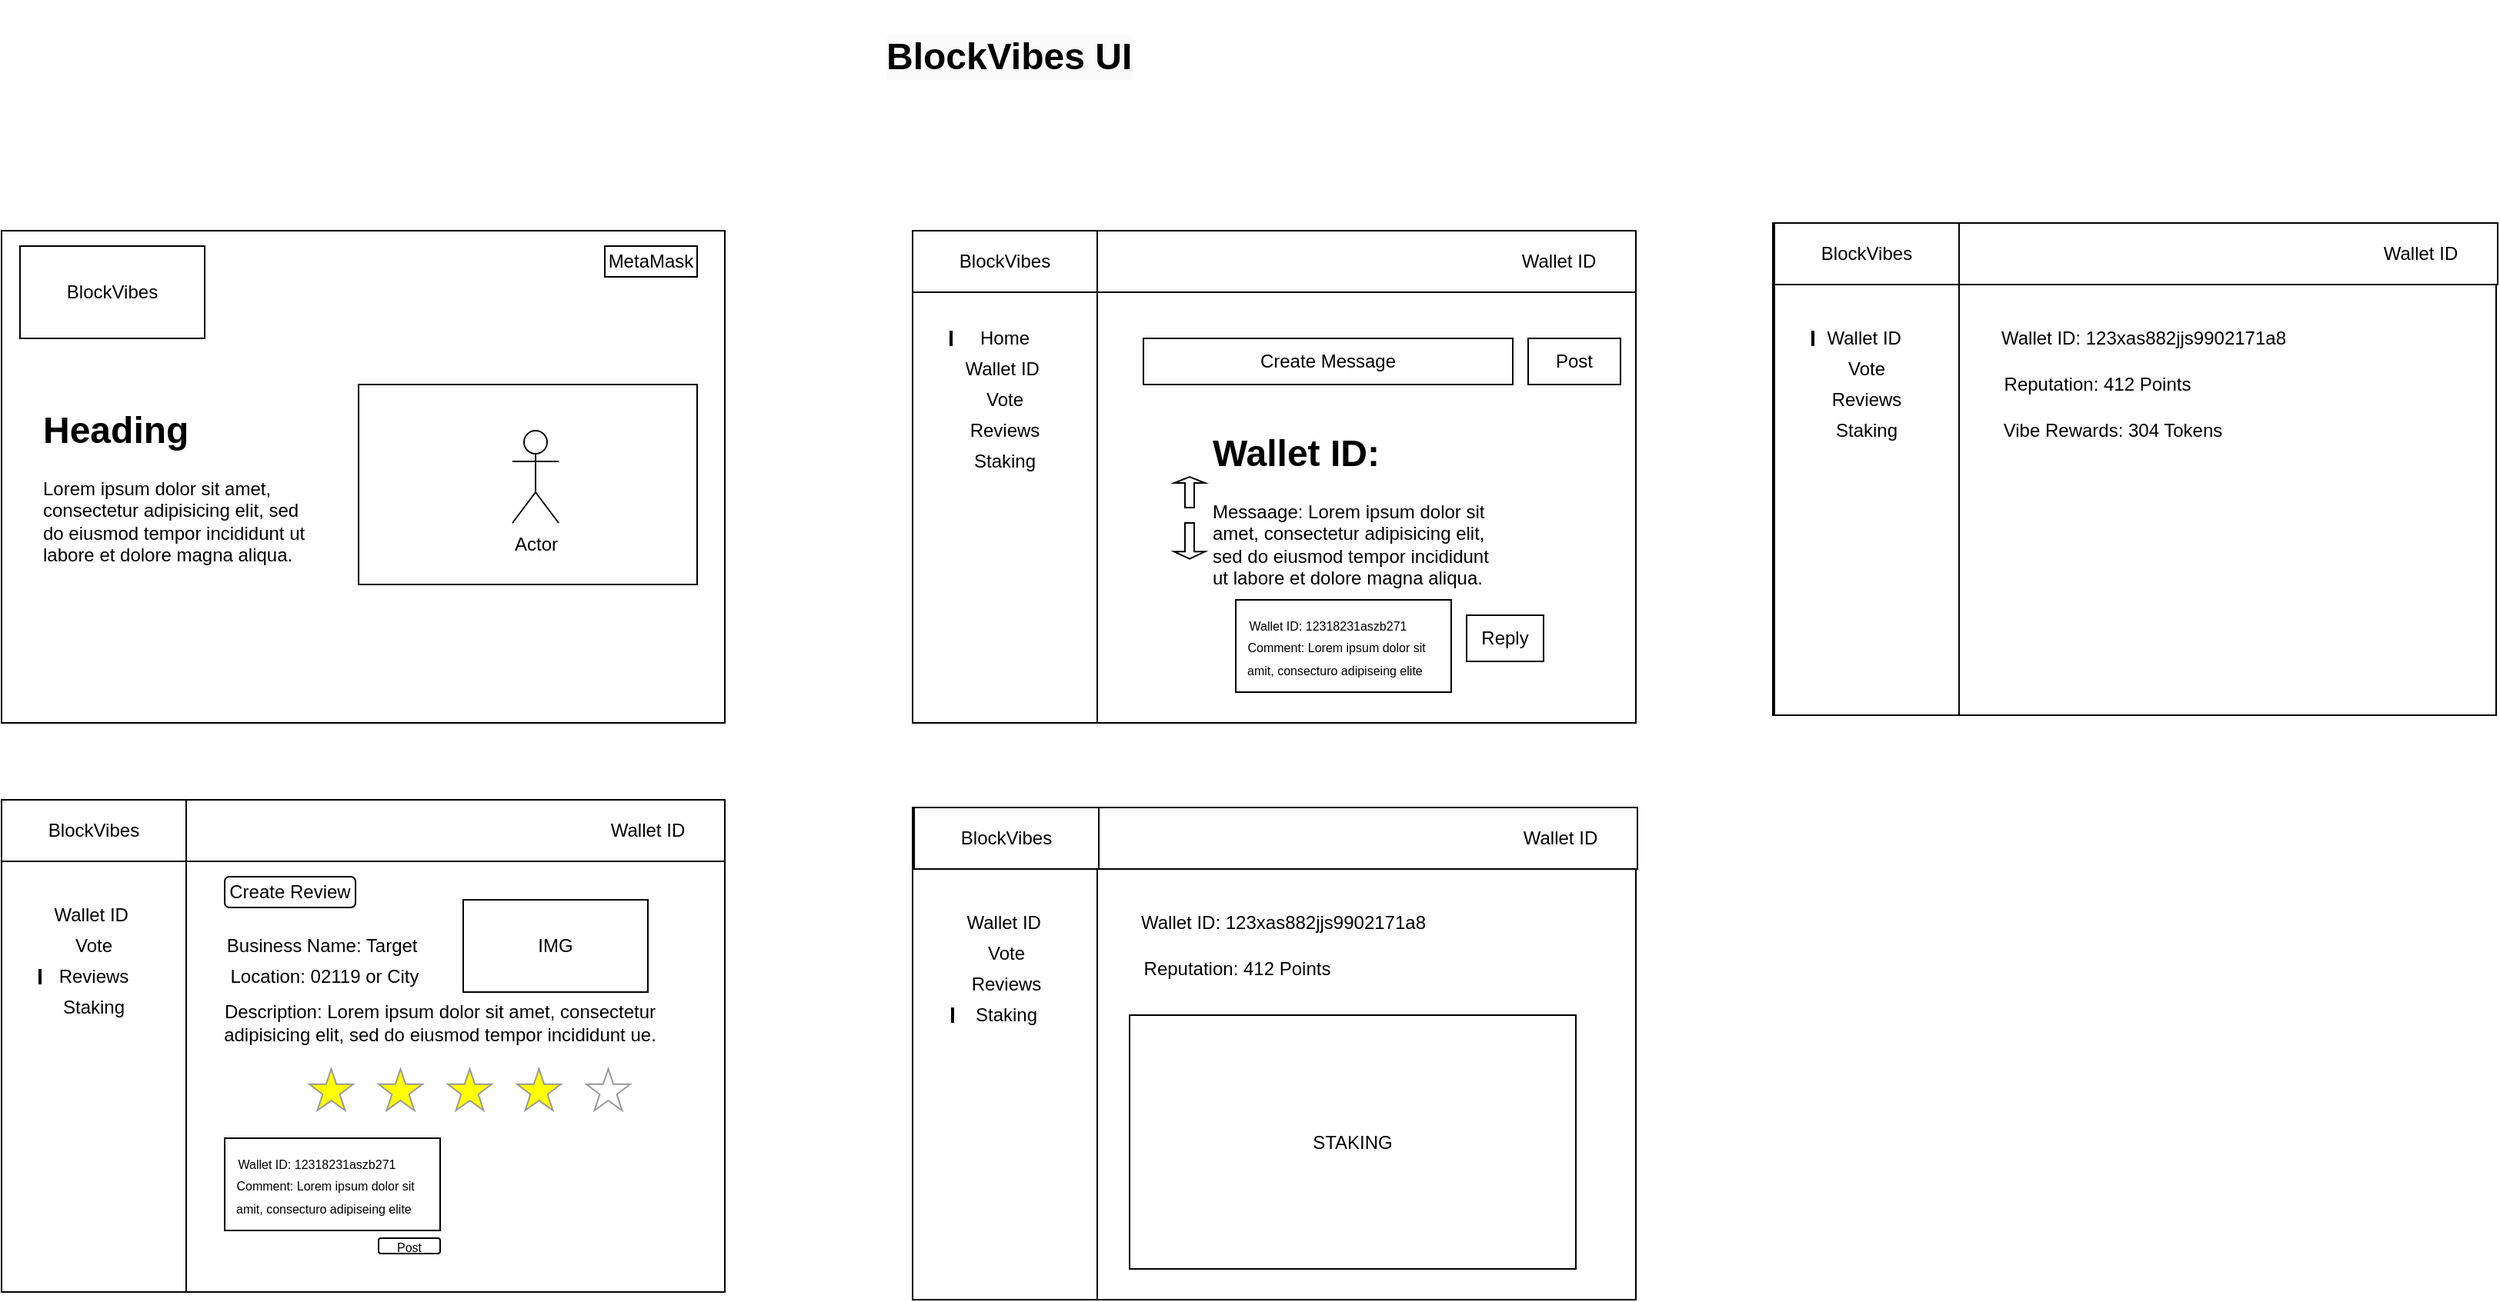 <mxfile version="21.1.2" type="google">
  <diagram name="Page-1" id="tSav91m4MJTH7kKK0nqZ">
    <mxGraphModel grid="1" page="1" gridSize="10" guides="1" tooltips="1" connect="1" arrows="1" fold="1" pageScale="1" pageWidth="1100" pageHeight="850" math="0" shadow="0">
      <root>
        <mxCell id="0" />
        <mxCell id="1" parent="0" />
        <mxCell id="YKNYpxlZxqa2K7t5RhnF-1" value="" style="rounded=0;whiteSpace=wrap;html=1;" vertex="1" parent="1">
          <mxGeometry x="28" y="130" width="470" height="320" as="geometry" />
        </mxCell>
        <mxCell id="YKNYpxlZxqa2K7t5RhnF-2" value="BlockVibes" style="rounded=0;whiteSpace=wrap;html=1;" vertex="1" parent="1">
          <mxGeometry x="40" y="140" width="120" height="60" as="geometry" />
        </mxCell>
        <mxCell id="YKNYpxlZxqa2K7t5RhnF-3" value="MetaMask" style="rounded=0;whiteSpace=wrap;html=1;" vertex="1" parent="1">
          <mxGeometry x="420" y="140" width="60" height="20" as="geometry" />
        </mxCell>
        <mxCell id="YKNYpxlZxqa2K7t5RhnF-4" value="" style="rounded=0;whiteSpace=wrap;html=1;" vertex="1" parent="1">
          <mxGeometry x="260" y="230" width="220" height="130" as="geometry" />
        </mxCell>
        <mxCell id="YKNYpxlZxqa2K7t5RhnF-5" value="&lt;h1&gt;Heading&lt;/h1&gt;&lt;p&gt;Lorem ipsum dolor sit amet, consectetur adipisicing elit, sed do eiusmod tempor incididunt ut labore et dolore magna aliqua.&lt;/p&gt;" style="text;html=1;strokeColor=none;fillColor=none;spacing=5;spacingTop=-20;whiteSpace=wrap;overflow=hidden;rounded=0;" vertex="1" parent="1">
          <mxGeometry x="50" y="240" width="190" height="120" as="geometry" />
        </mxCell>
        <mxCell id="YKNYpxlZxqa2K7t5RhnF-6" value="Actor" style="shape=umlActor;verticalLabelPosition=bottom;verticalAlign=top;html=1;outlineConnect=0;" vertex="1" parent="1">
          <mxGeometry x="360" y="260" width="30" height="60" as="geometry" />
        </mxCell>
        <mxCell id="YKNYpxlZxqa2K7t5RhnF-7" value="" style="rounded=0;whiteSpace=wrap;html=1;" vertex="1" parent="1">
          <mxGeometry x="620" y="130" width="470" height="320" as="geometry" />
        </mxCell>
        <mxCell id="YKNYpxlZxqa2K7t5RhnF-8" value="" style="rounded=0;whiteSpace=wrap;html=1;" vertex="1" parent="1">
          <mxGeometry x="620" y="170" width="120" height="280" as="geometry" />
        </mxCell>
        <mxCell id="YKNYpxlZxqa2K7t5RhnF-9" value="BlockVibes" style="rounded=0;whiteSpace=wrap;html=1;" vertex="1" parent="1">
          <mxGeometry x="620" y="130" width="120" height="40" as="geometry" />
        </mxCell>
        <mxCell id="YKNYpxlZxqa2K7t5RhnF-11" value="Vote" style="text;html=1;strokeColor=none;fillColor=none;align=center;verticalAlign=middle;whiteSpace=wrap;rounded=0;" vertex="1" parent="1">
          <mxGeometry x="650" y="225" width="60" height="30" as="geometry" />
        </mxCell>
        <mxCell id="YKNYpxlZxqa2K7t5RhnF-12" value="Reviews" style="text;html=1;strokeColor=none;fillColor=none;align=center;verticalAlign=middle;whiteSpace=wrap;rounded=0;" vertex="1" parent="1">
          <mxGeometry x="650" y="245" width="60" height="30" as="geometry" />
        </mxCell>
        <mxCell id="YKNYpxlZxqa2K7t5RhnF-13" value="" style="rounded=0;whiteSpace=wrap;html=1;" vertex="1" parent="1">
          <mxGeometry x="740" y="130" width="350" height="40" as="geometry" />
        </mxCell>
        <mxCell id="YKNYpxlZxqa2K7t5RhnF-14" value="Wallet ID" style="text;html=1;strokeColor=none;fillColor=none;align=center;verticalAlign=middle;whiteSpace=wrap;rounded=0;" vertex="1" parent="1">
          <mxGeometry x="1000" y="135" width="80" height="30" as="geometry" />
        </mxCell>
        <mxCell id="YKNYpxlZxqa2K7t5RhnF-15" value="Create Message" style="rounded=0;whiteSpace=wrap;html=1;" vertex="1" parent="1">
          <mxGeometry x="770" y="200" width="240" height="30" as="geometry" />
        </mxCell>
        <mxCell id="YKNYpxlZxqa2K7t5RhnF-17" value="Post" style="rounded=0;whiteSpace=wrap;html=1;" vertex="1" parent="1">
          <mxGeometry x="1020" y="200" width="60" height="30" as="geometry" />
        </mxCell>
        <mxCell id="YKNYpxlZxqa2K7t5RhnF-18" value="&lt;h1&gt;Wallet ID:&lt;/h1&gt;&lt;p&gt;Messaage: Lorem ipsum dolor sit amet, consectetur adipisicing elit, sed do eiusmod tempor incididunt ut labore et dolore magna aliqua.&lt;/p&gt;" style="text;html=1;strokeColor=none;fillColor=none;spacing=5;spacingTop=-20;whiteSpace=wrap;overflow=hidden;rounded=0;" vertex="1" parent="1">
          <mxGeometry x="810" y="255" width="190" height="120" as="geometry" />
        </mxCell>
        <mxCell id="YKNYpxlZxqa2K7t5RhnF-19" value="" style="shape=singleArrow;direction=north;whiteSpace=wrap;html=1;" vertex="1" parent="1">
          <mxGeometry x="790" y="290" width="20" height="20" as="geometry" />
        </mxCell>
        <mxCell id="YKNYpxlZxqa2K7t5RhnF-24" value="" style="shape=singleArrow;direction=south;whiteSpace=wrap;html=1;" vertex="1" parent="1">
          <mxGeometry x="790" y="320" width="20" height="23.33" as="geometry" />
        </mxCell>
        <mxCell id="YKNYpxlZxqa2K7t5RhnF-25" value="" style="rounded=0;whiteSpace=wrap;html=1;" vertex="1" parent="1">
          <mxGeometry x="830" y="370" width="140" height="60" as="geometry" />
        </mxCell>
        <mxCell id="YKNYpxlZxqa2K7t5RhnF-29" value="Reply" style="rounded=0;whiteSpace=wrap;html=1;" vertex="1" parent="1">
          <mxGeometry x="980" y="380" width="50" height="30" as="geometry" />
        </mxCell>
        <mxCell id="YKNYpxlZxqa2K7t5RhnF-30" value="Wallet ID&amp;nbsp;" style="text;html=1;strokeColor=none;fillColor=none;align=center;verticalAlign=middle;whiteSpace=wrap;rounded=0;" vertex="1" parent="1">
          <mxGeometry x="650" y="205" width="60" height="30" as="geometry" />
        </mxCell>
        <mxCell id="YKNYpxlZxqa2K7t5RhnF-31" value="" style="rounded=0;whiteSpace=wrap;html=1;" vertex="1" parent="1">
          <mxGeometry x="1179" y="125" width="470" height="320" as="geometry" />
        </mxCell>
        <mxCell id="YKNYpxlZxqa2K7t5RhnF-32" value="" style="rounded=0;whiteSpace=wrap;html=1;" vertex="1" parent="1">
          <mxGeometry x="1180" y="165" width="120" height="280" as="geometry" />
        </mxCell>
        <mxCell id="YKNYpxlZxqa2K7t5RhnF-33" value="BlockVibes" style="rounded=0;whiteSpace=wrap;html=1;" vertex="1" parent="1">
          <mxGeometry x="1180" y="125" width="120" height="40" as="geometry" />
        </mxCell>
        <mxCell id="YKNYpxlZxqa2K7t5RhnF-34" value="Vote" style="text;html=1;strokeColor=none;fillColor=none;align=center;verticalAlign=middle;whiteSpace=wrap;rounded=0;" vertex="1" parent="1">
          <mxGeometry x="1210" y="205" width="60" height="30" as="geometry" />
        </mxCell>
        <mxCell id="YKNYpxlZxqa2K7t5RhnF-35" value="Reviews" style="text;html=1;strokeColor=none;fillColor=none;align=center;verticalAlign=middle;whiteSpace=wrap;rounded=0;" vertex="1" parent="1">
          <mxGeometry x="1210" y="225" width="60" height="30" as="geometry" />
        </mxCell>
        <mxCell id="YKNYpxlZxqa2K7t5RhnF-36" value="" style="rounded=0;whiteSpace=wrap;html=1;" vertex="1" parent="1">
          <mxGeometry x="1300" y="125" width="350" height="40" as="geometry" />
        </mxCell>
        <mxCell id="YKNYpxlZxqa2K7t5RhnF-37" value="Wallet ID" style="text;html=1;strokeColor=none;fillColor=none;align=center;verticalAlign=middle;whiteSpace=wrap;rounded=0;" vertex="1" parent="1">
          <mxGeometry x="1560" y="130" width="80" height="30" as="geometry" />
        </mxCell>
        <mxCell id="YKNYpxlZxqa2K7t5RhnF-46" value="Wallet ID&amp;nbsp;" style="text;html=1;strokeColor=none;fillColor=none;align=center;verticalAlign=middle;whiteSpace=wrap;rounded=0;" vertex="1" parent="1">
          <mxGeometry x="1210" y="185" width="60" height="30" as="geometry" />
        </mxCell>
        <mxCell id="YKNYpxlZxqa2K7t5RhnF-47" value="Wallet ID: 123xas882jjs9902171a8" style="text;html=1;strokeColor=none;fillColor=none;align=center;verticalAlign=middle;whiteSpace=wrap;rounded=0;" vertex="1" parent="1">
          <mxGeometry x="1320" y="185" width="200" height="30" as="geometry" />
        </mxCell>
        <mxCell id="YKNYpxlZxqa2K7t5RhnF-48" value="Reputation: 412 Points" style="text;html=1;strokeColor=none;fillColor=none;align=center;verticalAlign=middle;whiteSpace=wrap;rounded=0;" vertex="1" parent="1">
          <mxGeometry x="1290" y="215" width="200" height="30" as="geometry" />
        </mxCell>
        <mxCell id="YKNYpxlZxqa2K7t5RhnF-49" value="" style="rounded=0;whiteSpace=wrap;html=1;" vertex="1" parent="1">
          <mxGeometry x="28" y="500" width="470" height="320" as="geometry" />
        </mxCell>
        <mxCell id="YKNYpxlZxqa2K7t5RhnF-50" value="" style="rounded=0;whiteSpace=wrap;html=1;" vertex="1" parent="1">
          <mxGeometry x="28" y="540" width="120" height="280" as="geometry" />
        </mxCell>
        <mxCell id="YKNYpxlZxqa2K7t5RhnF-51" value="BlockVibes" style="rounded=0;whiteSpace=wrap;html=1;" vertex="1" parent="1">
          <mxGeometry x="28" y="500" width="120" height="40" as="geometry" />
        </mxCell>
        <mxCell id="YKNYpxlZxqa2K7t5RhnF-52" value="Vote" style="text;html=1;strokeColor=none;fillColor=none;align=center;verticalAlign=middle;whiteSpace=wrap;rounded=0;" vertex="1" parent="1">
          <mxGeometry x="58" y="580" width="60" height="30" as="geometry" />
        </mxCell>
        <mxCell id="YKNYpxlZxqa2K7t5RhnF-53" value="Reviews" style="text;html=1;strokeColor=none;fillColor=none;align=center;verticalAlign=middle;whiteSpace=wrap;rounded=0;" vertex="1" parent="1">
          <mxGeometry x="58" y="600" width="60" height="30" as="geometry" />
        </mxCell>
        <mxCell id="YKNYpxlZxqa2K7t5RhnF-54" value="" style="rounded=0;whiteSpace=wrap;html=1;" vertex="1" parent="1">
          <mxGeometry x="148" y="500" width="350" height="40" as="geometry" />
        </mxCell>
        <mxCell id="YKNYpxlZxqa2K7t5RhnF-55" value="Wallet ID" style="text;html=1;strokeColor=none;fillColor=none;align=center;verticalAlign=middle;whiteSpace=wrap;rounded=0;" vertex="1" parent="1">
          <mxGeometry x="408" y="505" width="80" height="30" as="geometry" />
        </mxCell>
        <mxCell id="YKNYpxlZxqa2K7t5RhnF-56" value="Wallet ID&amp;nbsp;" style="text;html=1;strokeColor=none;fillColor=none;align=center;verticalAlign=middle;whiteSpace=wrap;rounded=0;" vertex="1" parent="1">
          <mxGeometry x="58" y="560" width="60" height="30" as="geometry" />
        </mxCell>
        <mxCell id="YKNYpxlZxqa2K7t5RhnF-57" value="Business Name: Target&amp;nbsp;" style="text;html=1;strokeColor=none;fillColor=none;align=center;verticalAlign=middle;whiteSpace=wrap;rounded=0;" vertex="1" parent="1">
          <mxGeometry x="168" y="580" width="140" height="30" as="geometry" />
        </mxCell>
        <mxCell id="YKNYpxlZxqa2K7t5RhnF-58" value="Description:&amp;nbsp;Lorem ipsum dolor sit amet, consectetur adipisicing elit, sed do eiusmod tempor incididunt ue." style="text;html=1;strokeColor=none;fillColor=none;align=center;verticalAlign=middle;whiteSpace=wrap;rounded=0;" vertex="1" parent="1">
          <mxGeometry x="158" y="630" width="310" height="30" as="geometry" />
        </mxCell>
        <mxCell id="YKNYpxlZxqa2K7t5RhnF-61" value="IMG" style="rounded=0;whiteSpace=wrap;html=1;" vertex="1" parent="1">
          <mxGeometry x="328" y="565" width="120" height="60" as="geometry" />
        </mxCell>
        <mxCell id="YKNYpxlZxqa2K7t5RhnF-62" value="" style="verticalLabelPosition=bottom;shadow=0;dashed=0;align=center;html=1;verticalAlign=top;strokeWidth=1;shape=mxgraph.mockup.misc.rating;strokeColor=#999999;fillColor=#ffff00;emptyFillColor=#ffffff;grade=4;ratingScale=5;ratingStyle=star;" vertex="1" parent="1">
          <mxGeometry x="228" y="675" width="225" height="30" as="geometry" />
        </mxCell>
        <mxCell id="YKNYpxlZxqa2K7t5RhnF-65" value="&lt;font style=&quot;font-size: 8px;&quot;&gt;Wallet ID: 12318231aszb271&lt;br&gt;&amp;nbsp; &amp;nbsp; &amp;nbsp;Comment: Lorem ipsum dolor sit&lt;br&gt;&amp;nbsp; &amp;nbsp; &amp;nbsp;amit, consecturo adipiseing elite&amp;nbsp;&lt;br&gt;&lt;/font&gt;" style="text;html=1;strokeColor=none;fillColor=none;align=center;verticalAlign=middle;whiteSpace=wrap;rounded=0;" vertex="1" parent="1">
          <mxGeometry x="825" y="385" width="130" height="30" as="geometry" />
        </mxCell>
        <mxCell id="YKNYpxlZxqa2K7t5RhnF-66" value="" style="rounded=0;whiteSpace=wrap;html=1;" vertex="1" parent="1">
          <mxGeometry x="173" y="720" width="140" height="60" as="geometry" />
        </mxCell>
        <mxCell id="YKNYpxlZxqa2K7t5RhnF-67" value="&lt;font style=&quot;font-size: 8px;&quot;&gt;Wallet ID: 12318231aszb271&lt;br&gt;&amp;nbsp; &amp;nbsp; &amp;nbsp;Comment: Lorem ipsum dolor sit&lt;br&gt;&amp;nbsp; &amp;nbsp; &amp;nbsp;amit, consecturo adipiseing elite&amp;nbsp;&lt;br&gt;&lt;/font&gt;" style="text;html=1;strokeColor=none;fillColor=none;align=center;verticalAlign=middle;whiteSpace=wrap;rounded=0;" vertex="1" parent="1">
          <mxGeometry x="168" y="735" width="130" height="30" as="geometry" />
        </mxCell>
        <mxCell id="YKNYpxlZxqa2K7t5RhnF-77" value="" style="line;strokeWidth=2;direction=south;html=1;" vertex="1" parent="1">
          <mxGeometry x="48" y="610" width="10" height="10" as="geometry" />
        </mxCell>
        <mxCell id="YKNYpxlZxqa2K7t5RhnF-78" value="" style="line;strokeWidth=2;direction=south;html=1;" vertex="1" parent="1">
          <mxGeometry x="1200" y="195" width="10" height="10" as="geometry" />
        </mxCell>
        <mxCell id="YKNYpxlZxqa2K7t5RhnF-79" value="" style="line;strokeWidth=2;direction=south;html=1;" vertex="1" parent="1">
          <mxGeometry x="640" y="195" width="10" height="10" as="geometry" />
        </mxCell>
        <mxCell id="YKNYpxlZxqa2K7t5RhnF-80" value="Home" style="text;html=1;strokeColor=none;fillColor=none;align=center;verticalAlign=middle;whiteSpace=wrap;rounded=0;" vertex="1" parent="1">
          <mxGeometry x="650" y="185" width="60" height="30" as="geometry" />
        </mxCell>
        <mxCell id="YKNYpxlZxqa2K7t5RhnF-81" value="Location: 02119 or City" style="text;html=1;strokeColor=none;fillColor=none;align=center;verticalAlign=middle;whiteSpace=wrap;rounded=0;" vertex="1" parent="1">
          <mxGeometry x="168" y="600" width="140" height="30" as="geometry" />
        </mxCell>
        <mxCell id="YKNYpxlZxqa2K7t5RhnF-82" value="&lt;font style=&quot;font-size: 8px;&quot;&gt;Post&lt;/font&gt;" style="rounded=1;whiteSpace=wrap;html=1;" vertex="1" parent="1">
          <mxGeometry x="273" y="785" width="40" height="10" as="geometry" />
        </mxCell>
        <mxCell id="YKNYpxlZxqa2K7t5RhnF-85" value="Create Review" style="rounded=1;whiteSpace=wrap;html=1;" vertex="1" parent="1">
          <mxGeometry x="173" y="550" width="85" height="20" as="geometry" />
        </mxCell>
        <mxCell id="YKNYpxlZxqa2K7t5RhnF-87" value="" style="rounded=0;whiteSpace=wrap;html=1;" vertex="1" parent="1">
          <mxGeometry x="620" y="505" width="470" height="320" as="geometry" />
        </mxCell>
        <mxCell id="YKNYpxlZxqa2K7t5RhnF-88" value="" style="rounded=0;whiteSpace=wrap;html=1;" vertex="1" parent="1">
          <mxGeometry x="620" y="545" width="120" height="280" as="geometry" />
        </mxCell>
        <mxCell id="YKNYpxlZxqa2K7t5RhnF-89" value="BlockVibes" style="rounded=0;whiteSpace=wrap;html=1;" vertex="1" parent="1">
          <mxGeometry x="621" y="505" width="120" height="40" as="geometry" />
        </mxCell>
        <mxCell id="YKNYpxlZxqa2K7t5RhnF-90" value="Vote" style="text;html=1;strokeColor=none;fillColor=none;align=center;verticalAlign=middle;whiteSpace=wrap;rounded=0;" vertex="1" parent="1">
          <mxGeometry x="651" y="585" width="60" height="30" as="geometry" />
        </mxCell>
        <mxCell id="YKNYpxlZxqa2K7t5RhnF-91" value="Reviews" style="text;html=1;strokeColor=none;fillColor=none;align=center;verticalAlign=middle;whiteSpace=wrap;rounded=0;" vertex="1" parent="1">
          <mxGeometry x="651" y="605" width="60" height="30" as="geometry" />
        </mxCell>
        <mxCell id="YKNYpxlZxqa2K7t5RhnF-92" value="" style="rounded=0;whiteSpace=wrap;html=1;" vertex="1" parent="1">
          <mxGeometry x="741" y="505" width="350" height="40" as="geometry" />
        </mxCell>
        <mxCell id="YKNYpxlZxqa2K7t5RhnF-93" value="Wallet ID" style="text;html=1;strokeColor=none;fillColor=none;align=center;verticalAlign=middle;whiteSpace=wrap;rounded=0;" vertex="1" parent="1">
          <mxGeometry x="1001" y="510" width="80" height="30" as="geometry" />
        </mxCell>
        <mxCell id="YKNYpxlZxqa2K7t5RhnF-94" value="Wallet ID&amp;nbsp;" style="text;html=1;strokeColor=none;fillColor=none;align=center;verticalAlign=middle;whiteSpace=wrap;rounded=0;" vertex="1" parent="1">
          <mxGeometry x="651" y="565" width="60" height="30" as="geometry" />
        </mxCell>
        <mxCell id="YKNYpxlZxqa2K7t5RhnF-95" value="Wallet ID: 123xas882jjs9902171a8" style="text;html=1;strokeColor=none;fillColor=none;align=center;verticalAlign=middle;whiteSpace=wrap;rounded=0;" vertex="1" parent="1">
          <mxGeometry x="761" y="565" width="200" height="30" as="geometry" />
        </mxCell>
        <mxCell id="YKNYpxlZxqa2K7t5RhnF-96" value="Reputation: 412 Points" style="text;html=1;strokeColor=none;fillColor=none;align=center;verticalAlign=middle;whiteSpace=wrap;rounded=0;" vertex="1" parent="1">
          <mxGeometry x="731" y="595" width="200" height="30" as="geometry" />
        </mxCell>
        <mxCell id="YKNYpxlZxqa2K7t5RhnF-98" value="" style="line;strokeWidth=2;direction=south;html=1;" vertex="1" parent="1">
          <mxGeometry x="641" y="635" width="10" height="10" as="geometry" />
        </mxCell>
        <mxCell id="YKNYpxlZxqa2K7t5RhnF-99" value="STAKING" style="rounded=0;whiteSpace=wrap;html=1;" vertex="1" parent="1">
          <mxGeometry x="761" y="640" width="290" height="165" as="geometry" />
        </mxCell>
        <mxCell id="YKNYpxlZxqa2K7t5RhnF-101" value="&lt;h1 style=&quot;border-color: var(--border-color); color: rgb(0, 0, 0); font-family: Helvetica; font-style: normal; font-variant-ligatures: normal; font-variant-caps: normal; letter-spacing: normal; orphans: 2; text-align: left; text-indent: 0px; text-transform: none; widows: 2; word-spacing: 0px; -webkit-text-stroke-width: 0px; background-color: rgb(251, 251, 251); text-decoration-thickness: initial; text-decoration-style: initial; text-decoration-color: initial;&quot;&gt;BlockVibes UI&lt;/h1&gt;" style="text;whiteSpace=wrap;html=1;" vertex="1" parent="1">
          <mxGeometry x="601" y="-20" width="209" height="80" as="geometry" />
        </mxCell>
        <mxCell id="YKNYpxlZxqa2K7t5RhnF-103" value="Staking" style="text;html=1;strokeColor=none;fillColor=none;align=center;verticalAlign=middle;whiteSpace=wrap;rounded=0;" vertex="1" parent="1">
          <mxGeometry x="651" y="625" width="60" height="30" as="geometry" />
        </mxCell>
        <mxCell id="YKNYpxlZxqa2K7t5RhnF-104" value="Staking" style="text;html=1;strokeColor=none;fillColor=none;align=center;verticalAlign=middle;whiteSpace=wrap;rounded=0;" vertex="1" parent="1">
          <mxGeometry x="58" y="620" width="60" height="30" as="geometry" />
        </mxCell>
        <mxCell id="YKNYpxlZxqa2K7t5RhnF-105" value="Staking" style="text;html=1;strokeColor=none;fillColor=none;align=center;verticalAlign=middle;whiteSpace=wrap;rounded=0;" vertex="1" parent="1">
          <mxGeometry x="1210" y="245" width="60" height="30" as="geometry" />
        </mxCell>
        <mxCell id="YKNYpxlZxqa2K7t5RhnF-106" value="Staking" style="text;html=1;strokeColor=none;fillColor=none;align=center;verticalAlign=middle;whiteSpace=wrap;rounded=0;" vertex="1" parent="1">
          <mxGeometry x="650" y="265" width="60" height="30" as="geometry" />
        </mxCell>
        <mxCell id="YKNYpxlZxqa2K7t5RhnF-107" value="Vibe Rewards: 304 Tokens" style="text;html=1;strokeColor=none;fillColor=none;align=center;verticalAlign=middle;whiteSpace=wrap;rounded=0;" vertex="1" parent="1">
          <mxGeometry x="1300" y="245" width="200" height="30" as="geometry" />
        </mxCell>
      </root>
    </mxGraphModel>
  </diagram>
</mxfile>
